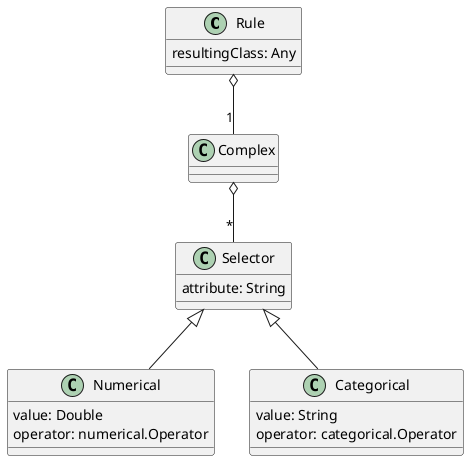 @startuml

Rule        :    resultingClass: Any
Selector    :    attribute: String
Numerical   :    value: Double
Numerical   :    operator: numerical.Operator
Categorical :    value: String
Categorical :    operator: categorical.Operator

Rule        o-- "1" Complex
Complex     o-- "*" Selector
Selector    <|-- Numerical
Selector    <|-- Categorical

@enduml 
